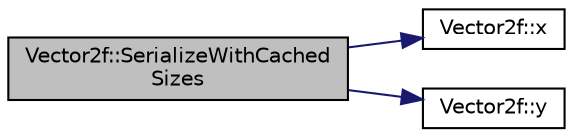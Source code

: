 digraph "Vector2f::SerializeWithCachedSizes"
{
 // INTERACTIVE_SVG=YES
  edge [fontname="Helvetica",fontsize="10",labelfontname="Helvetica",labelfontsize="10"];
  node [fontname="Helvetica",fontsize="10",shape=record];
  rankdir="LR";
  Node1 [label="Vector2f::SerializeWithCached\lSizes",height=0.2,width=0.4,color="black", fillcolor="grey75", style="filled", fontcolor="black"];
  Node1 -> Node2 [color="midnightblue",fontsize="10",style="solid",fontname="Helvetica"];
  Node2 [label="Vector2f::x",height=0.2,width=0.4,color="black", fillcolor="white", style="filled",URL="$da/dc2/class_vector2f.html#ae5f90b6d562bc929f2a6b836044c3605"];
  Node1 -> Node3 [color="midnightblue",fontsize="10",style="solid",fontname="Helvetica"];
  Node3 [label="Vector2f::y",height=0.2,width=0.4,color="black", fillcolor="white", style="filled",URL="$da/dc2/class_vector2f.html#a4c98f1788a27a73c8f30aecaf3aa5145"];
}
